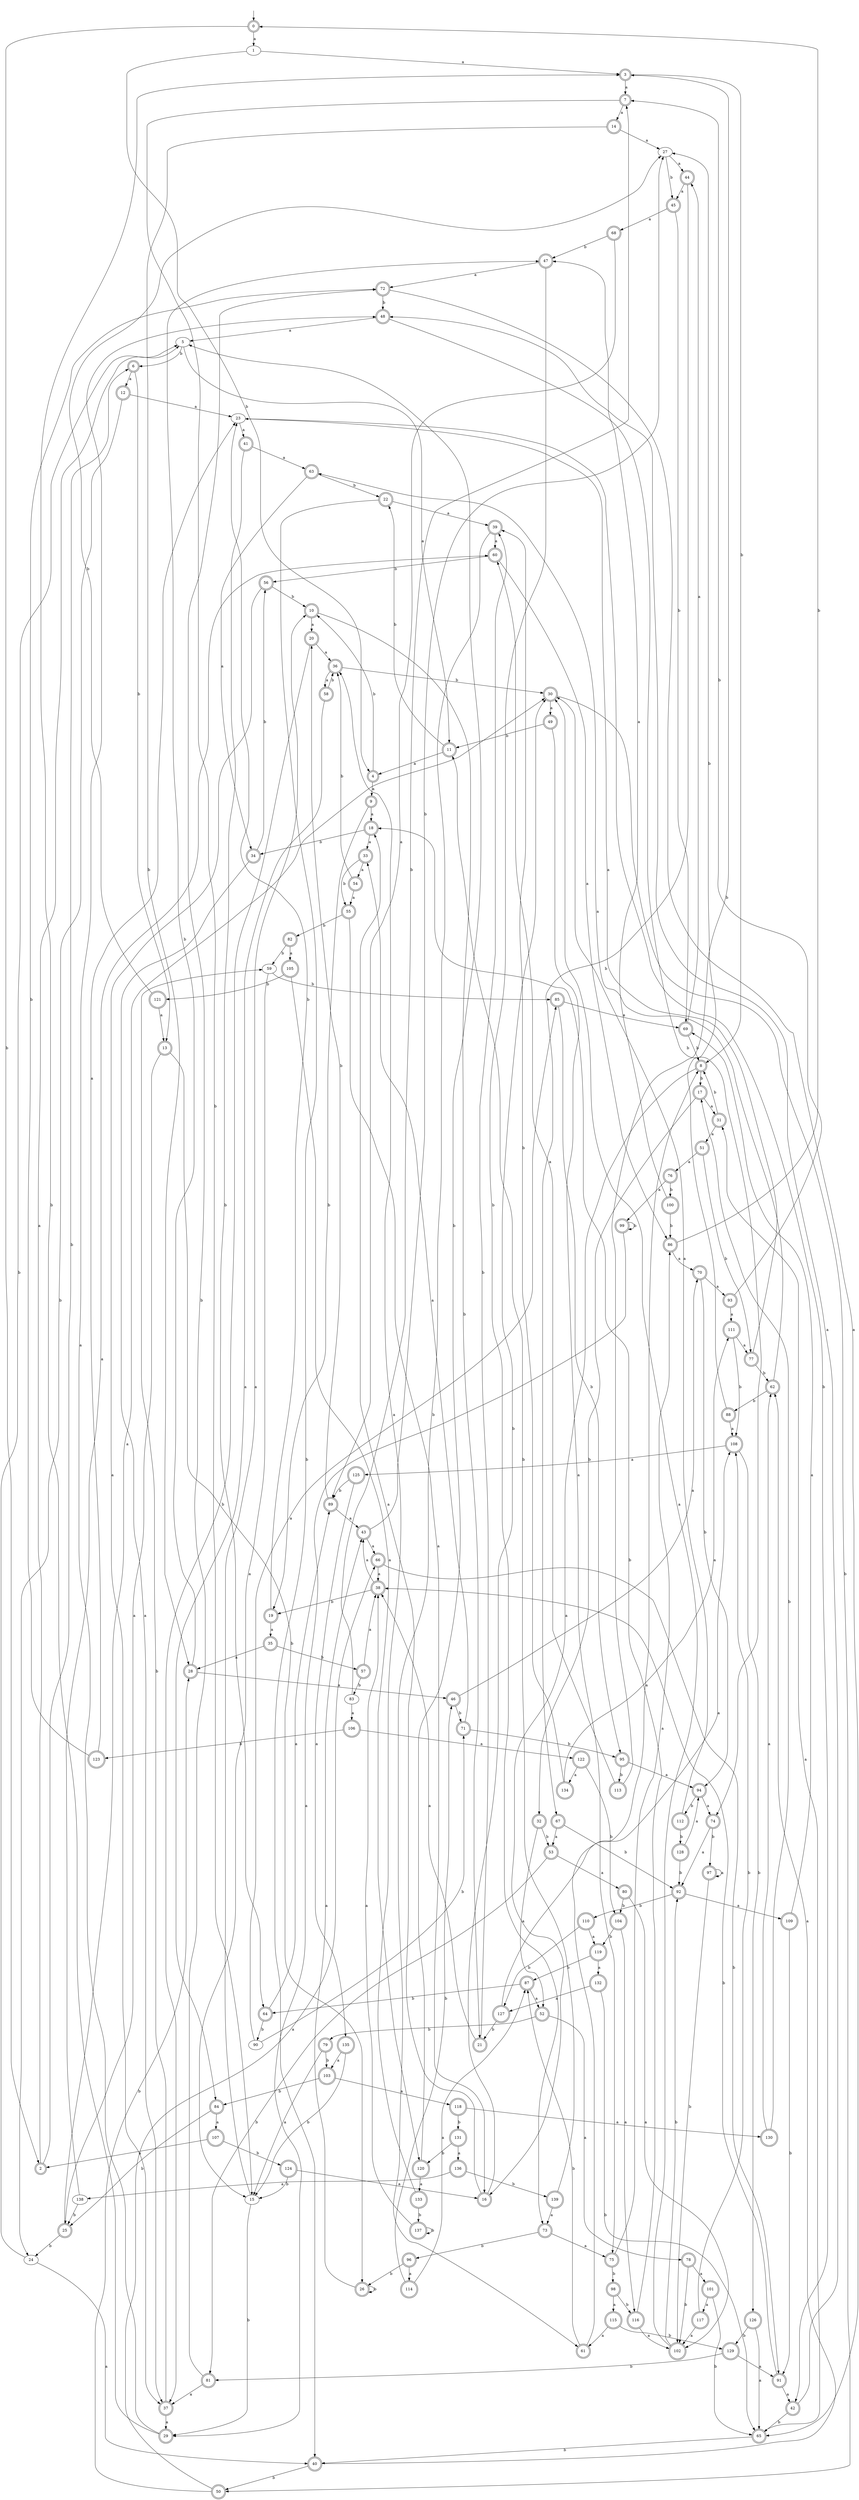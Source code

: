 digraph RandomDFA {
  __start0 [label="", shape=none];
  __start0 -> 0 [label=""];
  0 [shape=circle] [shape=doublecircle]
  0 -> 1 [label="a"]
  0 -> 2 [label="b"]
  1
  1 -> 3 [label="a"]
  1 -> 4 [label="b"]
  2 [shape=doublecircle]
  2 -> 5 [label="a"]
  2 -> 6 [label="b"]
  3 [shape=doublecircle]
  3 -> 7 [label="a"]
  3 -> 8 [label="b"]
  4 [shape=doublecircle]
  4 -> 9 [label="a"]
  4 -> 10 [label="b"]
  5
  5 -> 11 [label="a"]
  5 -> 6 [label="b"]
  6 [shape=doublecircle]
  6 -> 12 [label="a"]
  6 -> 13 [label="b"]
  7 [shape=doublecircle]
  7 -> 14 [label="a"]
  7 -> 15 [label="b"]
  8 [shape=doublecircle]
  8 -> 16 [label="a"]
  8 -> 17 [label="b"]
  9 [shape=doublecircle]
  9 -> 18 [label="a"]
  9 -> 19 [label="b"]
  10 [shape=doublecircle]
  10 -> 20 [label="a"]
  10 -> 21 [label="b"]
  11 [shape=doublecircle]
  11 -> 4 [label="a"]
  11 -> 22 [label="b"]
  12 [shape=doublecircle]
  12 -> 23 [label="a"]
  12 -> 24 [label="b"]
  13 [shape=doublecircle]
  13 -> 25 [label="a"]
  13 -> 26 [label="b"]
  14 [shape=doublecircle]
  14 -> 27 [label="a"]
  14 -> 28 [label="b"]
  15
  15 -> 10 [label="a"]
  15 -> 29 [label="b"]
  16 [shape=doublecircle]
  16 -> 18 [label="a"]
  16 -> 30 [label="b"]
  17 [shape=doublecircle]
  17 -> 31 [label="a"]
  17 -> 32 [label="b"]
  18 [shape=doublecircle]
  18 -> 33 [label="a"]
  18 -> 34 [label="b"]
  19 [shape=doublecircle]
  19 -> 35 [label="a"]
  19 -> 23 [label="b"]
  20 [shape=doublecircle]
  20 -> 36 [label="a"]
  20 -> 37 [label="b"]
  21 [shape=doublecircle]
  21 -> 38 [label="a"]
  21 -> 39 [label="b"]
  22 [shape=doublecircle]
  22 -> 39 [label="a"]
  22 -> 40 [label="b"]
  23
  23 -> 41 [label="a"]
  23 -> 42 [label="b"]
  24
  24 -> 40 [label="a"]
  24 -> 5 [label="b"]
  25 [shape=doublecircle]
  25 -> 30 [label="a"]
  25 -> 24 [label="b"]
  26 [shape=doublecircle]
  26 -> 43 [label="a"]
  26 -> 26 [label="b"]
  27
  27 -> 44 [label="a"]
  27 -> 45 [label="b"]
  28 [shape=doublecircle]
  28 -> 46 [label="a"]
  28 -> 47 [label="b"]
  29 [shape=doublecircle]
  29 -> 48 [label="a"]
  29 -> 3 [label="b"]
  30 [shape=doublecircle]
  30 -> 49 [label="a"]
  30 -> 50 [label="b"]
  31 [shape=doublecircle]
  31 -> 51 [label="a"]
  31 -> 8 [label="b"]
  32 [shape=doublecircle]
  32 -> 52 [label="a"]
  32 -> 53 [label="b"]
  33 [shape=doublecircle]
  33 -> 54 [label="a"]
  33 -> 55 [label="b"]
  34 [shape=doublecircle]
  34 -> 37 [label="a"]
  34 -> 56 [label="b"]
  35 [shape=doublecircle]
  35 -> 28 [label="a"]
  35 -> 57 [label="b"]
  36 [shape=doublecircle]
  36 -> 58 [label="a"]
  36 -> 30 [label="b"]
  37 [shape=doublecircle]
  37 -> 29 [label="a"]
  37 -> 59 [label="b"]
  38 [shape=doublecircle]
  38 -> 43 [label="a"]
  38 -> 19 [label="b"]
  39 [shape=doublecircle]
  39 -> 60 [label="a"]
  39 -> 61 [label="b"]
  40 [shape=doublecircle]
  40 -> 62 [label="a"]
  40 -> 50 [label="b"]
  41 [shape=doublecircle]
  41 -> 63 [label="a"]
  41 -> 64 [label="b"]
  42 [shape=doublecircle]
  42 -> 48 [label="a"]
  42 -> 65 [label="b"]
  43 [shape=doublecircle]
  43 -> 66 [label="a"]
  43 -> 27 [label="b"]
  44 [shape=doublecircle]
  44 -> 45 [label="a"]
  44 -> 67 [label="b"]
  45 [shape=doublecircle]
  45 -> 68 [label="a"]
  45 -> 69 [label="b"]
  46 [shape=doublecircle]
  46 -> 70 [label="a"]
  46 -> 71 [label="b"]
  47 [shape=doublecircle]
  47 -> 72 [label="a"]
  47 -> 73 [label="b"]
  48 [shape=doublecircle]
  48 -> 5 [label="a"]
  48 -> 74 [label="b"]
  49 [shape=doublecircle]
  49 -> 75 [label="a"]
  49 -> 11 [label="b"]
  50 [shape=doublecircle]
  50 -> 66 [label="a"]
  50 -> 28 [label="b"]
  51 [shape=doublecircle]
  51 -> 76 [label="a"]
  51 -> 77 [label="b"]
  52 [shape=doublecircle]
  52 -> 78 [label="a"]
  52 -> 79 [label="b"]
  53 [shape=doublecircle]
  53 -> 80 [label="a"]
  53 -> 81 [label="b"]
  54 [shape=doublecircle]
  54 -> 55 [label="a"]
  54 -> 36 [label="b"]
  55 [shape=doublecircle]
  55 -> 16 [label="a"]
  55 -> 82 [label="b"]
  56 [shape=doublecircle]
  56 -> 37 [label="a"]
  56 -> 10 [label="b"]
  57 [shape=doublecircle]
  57 -> 38 [label="a"]
  57 -> 83 [label="b"]
  58 [shape=doublecircle]
  58 -> 84 [label="a"]
  58 -> 36 [label="b"]
  59
  59 -> 15 [label="a"]
  59 -> 85 [label="b"]
  60 [shape=doublecircle]
  60 -> 86 [label="a"]
  60 -> 56 [label="b"]
  61 [shape=doublecircle]
  61 -> 8 [label="a"]
  61 -> 87 [label="b"]
  62 [shape=doublecircle]
  62 -> 63 [label="a"]
  62 -> 88 [label="b"]
  63 [shape=doublecircle]
  63 -> 34 [label="a"]
  63 -> 22 [label="b"]
  64 [shape=doublecircle]
  64 -> 89 [label="a"]
  64 -> 90 [label="b"]
  65 [shape=doublecircle]
  65 -> 31 [label="a"]
  65 -> 40 [label="b"]
  66 [shape=doublecircle]
  66 -> 38 [label="a"]
  66 -> 91 [label="b"]
  67 [shape=doublecircle]
  67 -> 53 [label="a"]
  67 -> 92 [label="b"]
  68 [shape=doublecircle]
  68 -> 89 [label="a"]
  68 -> 47 [label="b"]
  69 [shape=doublecircle]
  69 -> 44 [label="a"]
  69 -> 8 [label="b"]
  70 [shape=doublecircle]
  70 -> 93 [label="a"]
  70 -> 94 [label="b"]
  71 [shape=doublecircle]
  71 -> 33 [label="a"]
  71 -> 95 [label="b"]
  72 [shape=doublecircle]
  72 -> 65 [label="a"]
  72 -> 48 [label="b"]
  73 [shape=doublecircle]
  73 -> 75 [label="a"]
  73 -> 96 [label="b"]
  74 [shape=doublecircle]
  74 -> 92 [label="a"]
  74 -> 97 [label="b"]
  75 [shape=doublecircle]
  75 -> 86 [label="a"]
  75 -> 98 [label="b"]
  76 [shape=doublecircle]
  76 -> 99 [label="a"]
  76 -> 100 [label="b"]
  77 [shape=doublecircle]
  77 -> 23 [label="a"]
  77 -> 62 [label="b"]
  78 [shape=doublecircle]
  78 -> 101 [label="a"]
  78 -> 102 [label="b"]
  79 [shape=doublecircle]
  79 -> 15 [label="a"]
  79 -> 103 [label="b"]
  80 [shape=doublecircle]
  80 -> 102 [label="a"]
  80 -> 104 [label="b"]
  81 [shape=doublecircle]
  81 -> 37 [label="a"]
  81 -> 72 [label="b"]
  82 [shape=doublecircle]
  82 -> 105 [label="a"]
  82 -> 59 [label="b"]
  83
  83 -> 106 [label="a"]
  83 -> 7 [label="b"]
  84 [shape=doublecircle]
  84 -> 107 [label="a"]
  84 -> 25 [label="b"]
  85 [shape=doublecircle]
  85 -> 69 [label="a"]
  85 -> 95 [label="b"]
  86 [shape=doublecircle]
  86 -> 70 [label="a"]
  86 -> 0 [label="b"]
  87 [shape=doublecircle]
  87 -> 52 [label="a"]
  87 -> 64 [label="b"]
  88 [shape=doublecircle]
  88 -> 108 [label="a"]
  88 -> 27 [label="b"]
  89 [shape=doublecircle]
  89 -> 43 [label="a"]
  89 -> 20 [label="b"]
  90
  90 -> 85 [label="a"]
  90 -> 71 [label="b"]
  91 [shape=doublecircle]
  91 -> 42 [label="a"]
  91 -> 38 [label="b"]
  92 [shape=doublecircle]
  92 -> 109 [label="a"]
  92 -> 110 [label="b"]
  93 [shape=doublecircle]
  93 -> 111 [label="a"]
  93 -> 7 [label="b"]
  94 [shape=doublecircle]
  94 -> 74 [label="a"]
  94 -> 112 [label="b"]
  95 [shape=doublecircle]
  95 -> 94 [label="a"]
  95 -> 113 [label="b"]
  96 [shape=doublecircle]
  96 -> 114 [label="a"]
  96 -> 26 [label="b"]
  97 [shape=doublecircle]
  97 -> 97 [label="a"]
  97 -> 102 [label="b"]
  98 [shape=doublecircle]
  98 -> 115 [label="a"]
  98 -> 116 [label="b"]
  99 [shape=doublecircle]
  99 -> 29 [label="a"]
  99 -> 99 [label="b"]
  100 [shape=doublecircle]
  100 -> 47 [label="a"]
  100 -> 86 [label="b"]
  101 [shape=doublecircle]
  101 -> 117 [label="a"]
  101 -> 65 [label="b"]
  102 [shape=doublecircle]
  102 -> 30 [label="a"]
  102 -> 92 [label="b"]
  103 [shape=doublecircle]
  103 -> 118 [label="a"]
  103 -> 84 [label="b"]
  104 [shape=doublecircle]
  104 -> 116 [label="a"]
  104 -> 119 [label="b"]
  105 [shape=doublecircle]
  105 -> 120 [label="a"]
  105 -> 121 [label="b"]
  106 [shape=doublecircle]
  106 -> 122 [label="a"]
  106 -> 123 [label="b"]
  107 [shape=doublecircle]
  107 -> 2 [label="a"]
  107 -> 124 [label="b"]
  108 [shape=doublecircle]
  108 -> 125 [label="a"]
  108 -> 126 [label="b"]
  109 [shape=doublecircle]
  109 -> 69 [label="a"]
  109 -> 91 [label="b"]
  110 [shape=doublecircle]
  110 -> 119 [label="a"]
  110 -> 127 [label="b"]
  111 [shape=doublecircle]
  111 -> 77 [label="a"]
  111 -> 108 [label="b"]
  112 [shape=doublecircle]
  112 -> 30 [label="a"]
  112 -> 128 [label="b"]
  113 [shape=doublecircle]
  113 -> 60 [label="a"]
  113 -> 3 [label="b"]
  114 [shape=doublecircle]
  114 -> 87 [label="a"]
  114 -> 46 [label="b"]
  115 [shape=doublecircle]
  115 -> 61 [label="a"]
  115 -> 129 [label="b"]
  116 [shape=doublecircle]
  116 -> 102 [label="a"]
  116 -> 18 [label="b"]
  117 [shape=doublecircle]
  117 -> 102 [label="a"]
  117 -> 108 [label="b"]
  118 [shape=doublecircle]
  118 -> 130 [label="a"]
  118 -> 131 [label="b"]
  119 [shape=doublecircle]
  119 -> 132 [label="a"]
  119 -> 87 [label="b"]
  120 [shape=doublecircle]
  120 -> 133 [label="a"]
  120 -> 5 [label="b"]
  121 [shape=doublecircle]
  121 -> 13 [label="a"]
  121 -> 27 [label="b"]
  122 [shape=doublecircle]
  122 -> 134 [label="a"]
  122 -> 104 [label="b"]
  123 [shape=doublecircle]
  123 -> 23 [label="a"]
  123 -> 72 [label="b"]
  124 [shape=doublecircle]
  124 -> 16 [label="a"]
  124 -> 15 [label="b"]
  125 [shape=doublecircle]
  125 -> 135 [label="a"]
  125 -> 89 [label="b"]
  126 [shape=doublecircle]
  126 -> 65 [label="a"]
  126 -> 129 [label="b"]
  127 [shape=doublecircle]
  127 -> 108 [label="a"]
  127 -> 21 [label="b"]
  128 [shape=doublecircle]
  128 -> 94 [label="a"]
  128 -> 92 [label="b"]
  129 [shape=doublecircle]
  129 -> 91 [label="a"]
  129 -> 81 [label="b"]
  130 [shape=doublecircle]
  130 -> 62 [label="a"]
  130 -> 17 [label="b"]
  131 [shape=doublecircle]
  131 -> 136 [label="a"]
  131 -> 120 [label="b"]
  132 [shape=doublecircle]
  132 -> 127 [label="a"]
  132 -> 65 [label="b"]
  133 [shape=doublecircle]
  133 -> 36 [label="a"]
  133 -> 137 [label="b"]
  134 [shape=doublecircle]
  134 -> 111 [label="a"]
  134 -> 39 [label="b"]
  135 [shape=doublecircle]
  135 -> 103 [label="a"]
  135 -> 15 [label="b"]
  136 [shape=doublecircle]
  136 -> 138 [label="a"]
  136 -> 139 [label="b"]
  137 [shape=doublecircle]
  137 -> 38 [label="a"]
  137 -> 137 [label="b"]
  138
  138 -> 60 [label="a"]
  138 -> 25 [label="b"]
  139 [shape=doublecircle]
  139 -> 73 [label="a"]
  139 -> 11 [label="b"]
}
